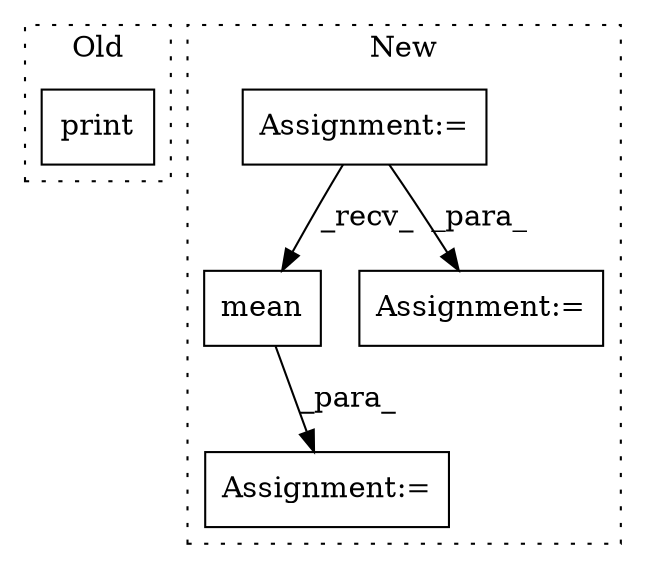 digraph G {
subgraph cluster0 {
1 [label="print" a="32" s="2142,2156" l="6,1" shape="box"];
label = "Old";
style="dotted";
}
subgraph cluster1 {
2 [label="mean" a="32" s="1875" l="6" shape="box"];
3 [label="Assignment:=" a="7" s="1854" l="1" shape="box"];
4 [label="Assignment:=" a="7" s="1734" l="1" shape="box"];
5 [label="Assignment:=" a="7" s="1966" l="1" shape="box"];
label = "New";
style="dotted";
}
2 -> 3 [label="_para_"];
4 -> 2 [label="_recv_"];
4 -> 5 [label="_para_"];
}